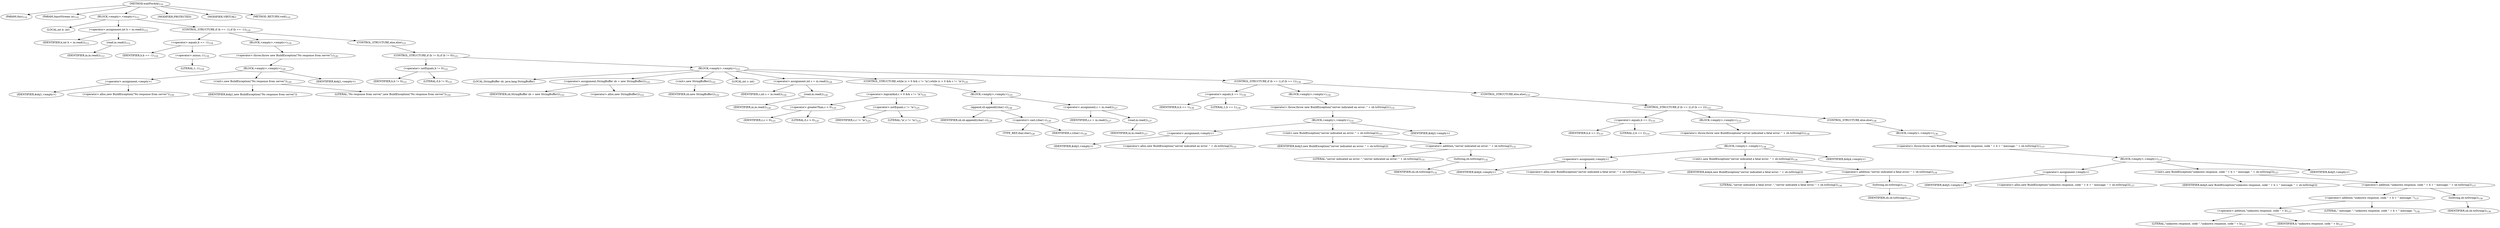 digraph "waitForAck" {  
"156" [label = <(METHOD,waitForAck)<SUB>110</SUB>> ]
"157" [label = <(PARAM,this)<SUB>110</SUB>> ]
"158" [label = <(PARAM,InputStream in)<SUB>110</SUB>> ]
"159" [label = <(BLOCK,&lt;empty&gt;,&lt;empty&gt;)<SUB>111</SUB>> ]
"160" [label = <(LOCAL,int b: int)> ]
"161" [label = <(&lt;operator&gt;.assignment,int b = in.read())<SUB>112</SUB>> ]
"162" [label = <(IDENTIFIER,b,int b = in.read())<SUB>112</SUB>> ]
"163" [label = <(read,in.read())<SUB>112</SUB>> ]
"164" [label = <(IDENTIFIER,in,in.read())<SUB>112</SUB>> ]
"165" [label = <(CONTROL_STRUCTURE,if (b == -1),if (b == -1))<SUB>118</SUB>> ]
"166" [label = <(&lt;operator&gt;.equals,b == -1)<SUB>118</SUB>> ]
"167" [label = <(IDENTIFIER,b,b == -1)<SUB>118</SUB>> ]
"168" [label = <(&lt;operator&gt;.minus,-1)<SUB>118</SUB>> ]
"169" [label = <(LITERAL,1,-1)<SUB>118</SUB>> ]
"170" [label = <(BLOCK,&lt;empty&gt;,&lt;empty&gt;)<SUB>118</SUB>> ]
"171" [label = <(&lt;operator&gt;.throw,throw new BuildException(&quot;No response from server&quot;);)<SUB>120</SUB>> ]
"172" [label = <(BLOCK,&lt;empty&gt;,&lt;empty&gt;)<SUB>120</SUB>> ]
"173" [label = <(&lt;operator&gt;.assignment,&lt;empty&gt;)> ]
"174" [label = <(IDENTIFIER,$obj1,&lt;empty&gt;)> ]
"175" [label = <(&lt;operator&gt;.alloc,new BuildException(&quot;No response from server&quot;))<SUB>120</SUB>> ]
"176" [label = <(&lt;init&gt;,new BuildException(&quot;No response from server&quot;))<SUB>120</SUB>> ]
"177" [label = <(IDENTIFIER,$obj1,new BuildException(&quot;No response from server&quot;))> ]
"178" [label = <(LITERAL,&quot;No response from server&quot;,new BuildException(&quot;No response from server&quot;))<SUB>120</SUB>> ]
"179" [label = <(IDENTIFIER,$obj1,&lt;empty&gt;)> ]
"180" [label = <(CONTROL_STRUCTURE,else,else)<SUB>121</SUB>> ]
"181" [label = <(CONTROL_STRUCTURE,if (b != 0),if (b != 0))<SUB>121</SUB>> ]
"182" [label = <(&lt;operator&gt;.notEquals,b != 0)<SUB>121</SUB>> ]
"183" [label = <(IDENTIFIER,b,b != 0)<SUB>121</SUB>> ]
"184" [label = <(LITERAL,0,b != 0)<SUB>121</SUB>> ]
"185" [label = <(BLOCK,&lt;empty&gt;,&lt;empty&gt;)<SUB>121</SUB>> ]
"9" [label = <(LOCAL,StringBuffer sb: java.lang.StringBuffer)> ]
"186" [label = <(&lt;operator&gt;.assignment,StringBuffer sb = new StringBuffer())<SUB>122</SUB>> ]
"187" [label = <(IDENTIFIER,sb,StringBuffer sb = new StringBuffer())<SUB>122</SUB>> ]
"188" [label = <(&lt;operator&gt;.alloc,new StringBuffer())<SUB>122</SUB>> ]
"189" [label = <(&lt;init&gt;,new StringBuffer())<SUB>122</SUB>> ]
"8" [label = <(IDENTIFIER,sb,new StringBuffer())<SUB>122</SUB>> ]
"190" [label = <(LOCAL,int c: int)> ]
"191" [label = <(&lt;operator&gt;.assignment,int c = in.read())<SUB>124</SUB>> ]
"192" [label = <(IDENTIFIER,c,int c = in.read())<SUB>124</SUB>> ]
"193" [label = <(read,in.read())<SUB>124</SUB>> ]
"194" [label = <(IDENTIFIER,in,in.read())<SUB>124</SUB>> ]
"195" [label = <(CONTROL_STRUCTURE,while (c &gt; 0 &amp;&amp; c != '\n'),while (c &gt; 0 &amp;&amp; c != '\n'))<SUB>125</SUB>> ]
"196" [label = <(&lt;operator&gt;.logicalAnd,c &gt; 0 &amp;&amp; c != '\n')<SUB>125</SUB>> ]
"197" [label = <(&lt;operator&gt;.greaterThan,c &gt; 0)<SUB>125</SUB>> ]
"198" [label = <(IDENTIFIER,c,c &gt; 0)<SUB>125</SUB>> ]
"199" [label = <(LITERAL,0,c &gt; 0)<SUB>125</SUB>> ]
"200" [label = <(&lt;operator&gt;.notEquals,c != '\n')<SUB>125</SUB>> ]
"201" [label = <(IDENTIFIER,c,c != '\n')<SUB>125</SUB>> ]
"202" [label = <(LITERAL,'\n',c != '\n')<SUB>125</SUB>> ]
"203" [label = <(BLOCK,&lt;empty&gt;,&lt;empty&gt;)<SUB>125</SUB>> ]
"204" [label = <(append,sb.append((char) c))<SUB>126</SUB>> ]
"205" [label = <(IDENTIFIER,sb,sb.append((char) c))<SUB>126</SUB>> ]
"206" [label = <(&lt;operator&gt;.cast,(char) c)<SUB>126</SUB>> ]
"207" [label = <(TYPE_REF,char,char)<SUB>126</SUB>> ]
"208" [label = <(IDENTIFIER,c,(char) c)<SUB>126</SUB>> ]
"209" [label = <(&lt;operator&gt;.assignment,c = in.read())<SUB>127</SUB>> ]
"210" [label = <(IDENTIFIER,c,c = in.read())<SUB>127</SUB>> ]
"211" [label = <(read,in.read())<SUB>127</SUB>> ]
"212" [label = <(IDENTIFIER,in,in.read())<SUB>127</SUB>> ]
"213" [label = <(CONTROL_STRUCTURE,if (b == 1),if (b == 1))<SUB>130</SUB>> ]
"214" [label = <(&lt;operator&gt;.equals,b == 1)<SUB>130</SUB>> ]
"215" [label = <(IDENTIFIER,b,b == 1)<SUB>130</SUB>> ]
"216" [label = <(LITERAL,1,b == 1)<SUB>130</SUB>> ]
"217" [label = <(BLOCK,&lt;empty&gt;,&lt;empty&gt;)<SUB>130</SUB>> ]
"218" [label = <(&lt;operator&gt;.throw,throw new BuildException(&quot;server indicated an error: &quot; + sb.toString());)<SUB>131</SUB>> ]
"219" [label = <(BLOCK,&lt;empty&gt;,&lt;empty&gt;)<SUB>131</SUB>> ]
"220" [label = <(&lt;operator&gt;.assignment,&lt;empty&gt;)> ]
"221" [label = <(IDENTIFIER,$obj3,&lt;empty&gt;)> ]
"222" [label = <(&lt;operator&gt;.alloc,new BuildException(&quot;server indicated an error: &quot; + sb.toString()))<SUB>131</SUB>> ]
"223" [label = <(&lt;init&gt;,new BuildException(&quot;server indicated an error: &quot; + sb.toString()))<SUB>131</SUB>> ]
"224" [label = <(IDENTIFIER,$obj3,new BuildException(&quot;server indicated an error: &quot; + sb.toString()))> ]
"225" [label = <(&lt;operator&gt;.addition,&quot;server indicated an error: &quot; + sb.toString())<SUB>131</SUB>> ]
"226" [label = <(LITERAL,&quot;server indicated an error: &quot;,&quot;server indicated an error: &quot; + sb.toString())<SUB>131</SUB>> ]
"227" [label = <(toString,sb.toString())<SUB>132</SUB>> ]
"228" [label = <(IDENTIFIER,sb,sb.toString())<SUB>132</SUB>> ]
"229" [label = <(IDENTIFIER,$obj3,&lt;empty&gt;)> ]
"230" [label = <(CONTROL_STRUCTURE,else,else)<SUB>133</SUB>> ]
"231" [label = <(CONTROL_STRUCTURE,if (b == 2),if (b == 2))<SUB>133</SUB>> ]
"232" [label = <(&lt;operator&gt;.equals,b == 2)<SUB>133</SUB>> ]
"233" [label = <(IDENTIFIER,b,b == 2)<SUB>133</SUB>> ]
"234" [label = <(LITERAL,2,b == 2)<SUB>133</SUB>> ]
"235" [label = <(BLOCK,&lt;empty&gt;,&lt;empty&gt;)<SUB>133</SUB>> ]
"236" [label = <(&lt;operator&gt;.throw,throw new BuildException(&quot;server indicated a fatal error: &quot; + sb.toString());)<SUB>134</SUB>> ]
"237" [label = <(BLOCK,&lt;empty&gt;,&lt;empty&gt;)<SUB>134</SUB>> ]
"238" [label = <(&lt;operator&gt;.assignment,&lt;empty&gt;)> ]
"239" [label = <(IDENTIFIER,$obj4,&lt;empty&gt;)> ]
"240" [label = <(&lt;operator&gt;.alloc,new BuildException(&quot;server indicated a fatal error: &quot; + sb.toString()))<SUB>134</SUB>> ]
"241" [label = <(&lt;init&gt;,new BuildException(&quot;server indicated a fatal error: &quot; + sb.toString()))<SUB>134</SUB>> ]
"242" [label = <(IDENTIFIER,$obj4,new BuildException(&quot;server indicated a fatal error: &quot; + sb.toString()))> ]
"243" [label = <(&lt;operator&gt;.addition,&quot;server indicated a fatal error: &quot; + sb.toString())<SUB>134</SUB>> ]
"244" [label = <(LITERAL,&quot;server indicated a fatal error: &quot;,&quot;server indicated a fatal error: &quot; + sb.toString())<SUB>134</SUB>> ]
"245" [label = <(toString,sb.toString())<SUB>135</SUB>> ]
"246" [label = <(IDENTIFIER,sb,sb.toString())<SUB>135</SUB>> ]
"247" [label = <(IDENTIFIER,$obj4,&lt;empty&gt;)> ]
"248" [label = <(CONTROL_STRUCTURE,else,else)<SUB>136</SUB>> ]
"249" [label = <(BLOCK,&lt;empty&gt;,&lt;empty&gt;)<SUB>136</SUB>> ]
"250" [label = <(&lt;operator&gt;.throw,throw new BuildException(&quot;unknown response, code &quot; + b + &quot; message: &quot; + sb.toString());)<SUB>137</SUB>> ]
"251" [label = <(BLOCK,&lt;empty&gt;,&lt;empty&gt;)<SUB>137</SUB>> ]
"252" [label = <(&lt;operator&gt;.assignment,&lt;empty&gt;)> ]
"253" [label = <(IDENTIFIER,$obj5,&lt;empty&gt;)> ]
"254" [label = <(&lt;operator&gt;.alloc,new BuildException(&quot;unknown response, code &quot; + b + &quot; message: &quot; + sb.toString()))<SUB>137</SUB>> ]
"255" [label = <(&lt;init&gt;,new BuildException(&quot;unknown response, code &quot; + b + &quot; message: &quot; + sb.toString()))<SUB>137</SUB>> ]
"256" [label = <(IDENTIFIER,$obj5,new BuildException(&quot;unknown response, code &quot; + b + &quot; message: &quot; + sb.toString()))> ]
"257" [label = <(&lt;operator&gt;.addition,&quot;unknown response, code &quot; + b + &quot; message: &quot; + sb.toString())<SUB>137</SUB>> ]
"258" [label = <(&lt;operator&gt;.addition,&quot;unknown response, code &quot; + b + &quot; message: &quot;)<SUB>137</SUB>> ]
"259" [label = <(&lt;operator&gt;.addition,&quot;unknown response, code &quot; + b)<SUB>137</SUB>> ]
"260" [label = <(LITERAL,&quot;unknown response, code &quot;,&quot;unknown response, code &quot; + b)<SUB>137</SUB>> ]
"261" [label = <(IDENTIFIER,b,&quot;unknown response, code &quot; + b)<SUB>137</SUB>> ]
"262" [label = <(LITERAL,&quot; message: &quot;,&quot;unknown response, code &quot; + b + &quot; message: &quot;)<SUB>138</SUB>> ]
"263" [label = <(toString,sb.toString())<SUB>138</SUB>> ]
"264" [label = <(IDENTIFIER,sb,sb.toString())<SUB>138</SUB>> ]
"265" [label = <(IDENTIFIER,$obj5,&lt;empty&gt;)> ]
"266" [label = <(MODIFIER,PROTECTED)> ]
"267" [label = <(MODIFIER,VIRTUAL)> ]
"268" [label = <(METHOD_RETURN,void)<SUB>110</SUB>> ]
  "156" -> "157" 
  "156" -> "158" 
  "156" -> "159" 
  "156" -> "266" 
  "156" -> "267" 
  "156" -> "268" 
  "159" -> "160" 
  "159" -> "161" 
  "159" -> "165" 
  "161" -> "162" 
  "161" -> "163" 
  "163" -> "164" 
  "165" -> "166" 
  "165" -> "170" 
  "165" -> "180" 
  "166" -> "167" 
  "166" -> "168" 
  "168" -> "169" 
  "170" -> "171" 
  "171" -> "172" 
  "172" -> "173" 
  "172" -> "176" 
  "172" -> "179" 
  "173" -> "174" 
  "173" -> "175" 
  "176" -> "177" 
  "176" -> "178" 
  "180" -> "181" 
  "181" -> "182" 
  "181" -> "185" 
  "182" -> "183" 
  "182" -> "184" 
  "185" -> "9" 
  "185" -> "186" 
  "185" -> "189" 
  "185" -> "190" 
  "185" -> "191" 
  "185" -> "195" 
  "185" -> "213" 
  "186" -> "187" 
  "186" -> "188" 
  "189" -> "8" 
  "191" -> "192" 
  "191" -> "193" 
  "193" -> "194" 
  "195" -> "196" 
  "195" -> "203" 
  "196" -> "197" 
  "196" -> "200" 
  "197" -> "198" 
  "197" -> "199" 
  "200" -> "201" 
  "200" -> "202" 
  "203" -> "204" 
  "203" -> "209" 
  "204" -> "205" 
  "204" -> "206" 
  "206" -> "207" 
  "206" -> "208" 
  "209" -> "210" 
  "209" -> "211" 
  "211" -> "212" 
  "213" -> "214" 
  "213" -> "217" 
  "213" -> "230" 
  "214" -> "215" 
  "214" -> "216" 
  "217" -> "218" 
  "218" -> "219" 
  "219" -> "220" 
  "219" -> "223" 
  "219" -> "229" 
  "220" -> "221" 
  "220" -> "222" 
  "223" -> "224" 
  "223" -> "225" 
  "225" -> "226" 
  "225" -> "227" 
  "227" -> "228" 
  "230" -> "231" 
  "231" -> "232" 
  "231" -> "235" 
  "231" -> "248" 
  "232" -> "233" 
  "232" -> "234" 
  "235" -> "236" 
  "236" -> "237" 
  "237" -> "238" 
  "237" -> "241" 
  "237" -> "247" 
  "238" -> "239" 
  "238" -> "240" 
  "241" -> "242" 
  "241" -> "243" 
  "243" -> "244" 
  "243" -> "245" 
  "245" -> "246" 
  "248" -> "249" 
  "249" -> "250" 
  "250" -> "251" 
  "251" -> "252" 
  "251" -> "255" 
  "251" -> "265" 
  "252" -> "253" 
  "252" -> "254" 
  "255" -> "256" 
  "255" -> "257" 
  "257" -> "258" 
  "257" -> "263" 
  "258" -> "259" 
  "258" -> "262" 
  "259" -> "260" 
  "259" -> "261" 
  "263" -> "264" 
}
